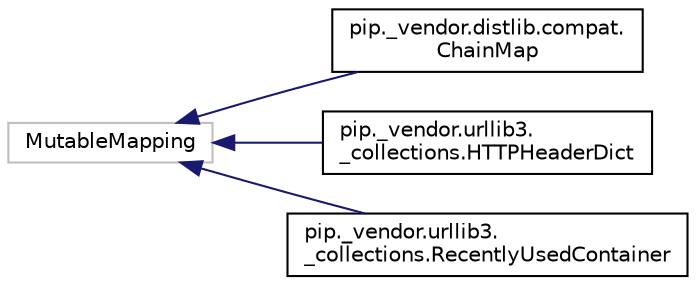 digraph "Graphical Class Hierarchy"
{
  edge [fontname="Helvetica",fontsize="10",labelfontname="Helvetica",labelfontsize="10"];
  node [fontname="Helvetica",fontsize="10",shape=record];
  rankdir="LR";
  Node724 [label="MutableMapping",height=0.2,width=0.4,color="grey75", fillcolor="white", style="filled"];
  Node724 -> Node0 [dir="back",color="midnightblue",fontsize="10",style="solid",fontname="Helvetica"];
  Node0 [label="pip._vendor.distlib.compat.\lChainMap",height=0.2,width=0.4,color="black", fillcolor="white", style="filled",URL="$classpip_1_1__vendor_1_1distlib_1_1compat_1_1_chain_map.html"];
  Node724 -> Node726 [dir="back",color="midnightblue",fontsize="10",style="solid",fontname="Helvetica"];
  Node726 [label="pip._vendor.urllib3.\l_collections.HTTPHeaderDict",height=0.2,width=0.4,color="black", fillcolor="white", style="filled",URL="$classpip_1_1__vendor_1_1urllib3_1_1__collections_1_1_h_t_t_p_header_dict.html"];
  Node724 -> Node727 [dir="back",color="midnightblue",fontsize="10",style="solid",fontname="Helvetica"];
  Node727 [label="pip._vendor.urllib3.\l_collections.RecentlyUsedContainer",height=0.2,width=0.4,color="black", fillcolor="white", style="filled",URL="$classpip_1_1__vendor_1_1urllib3_1_1__collections_1_1_recently_used_container.html"];
}
